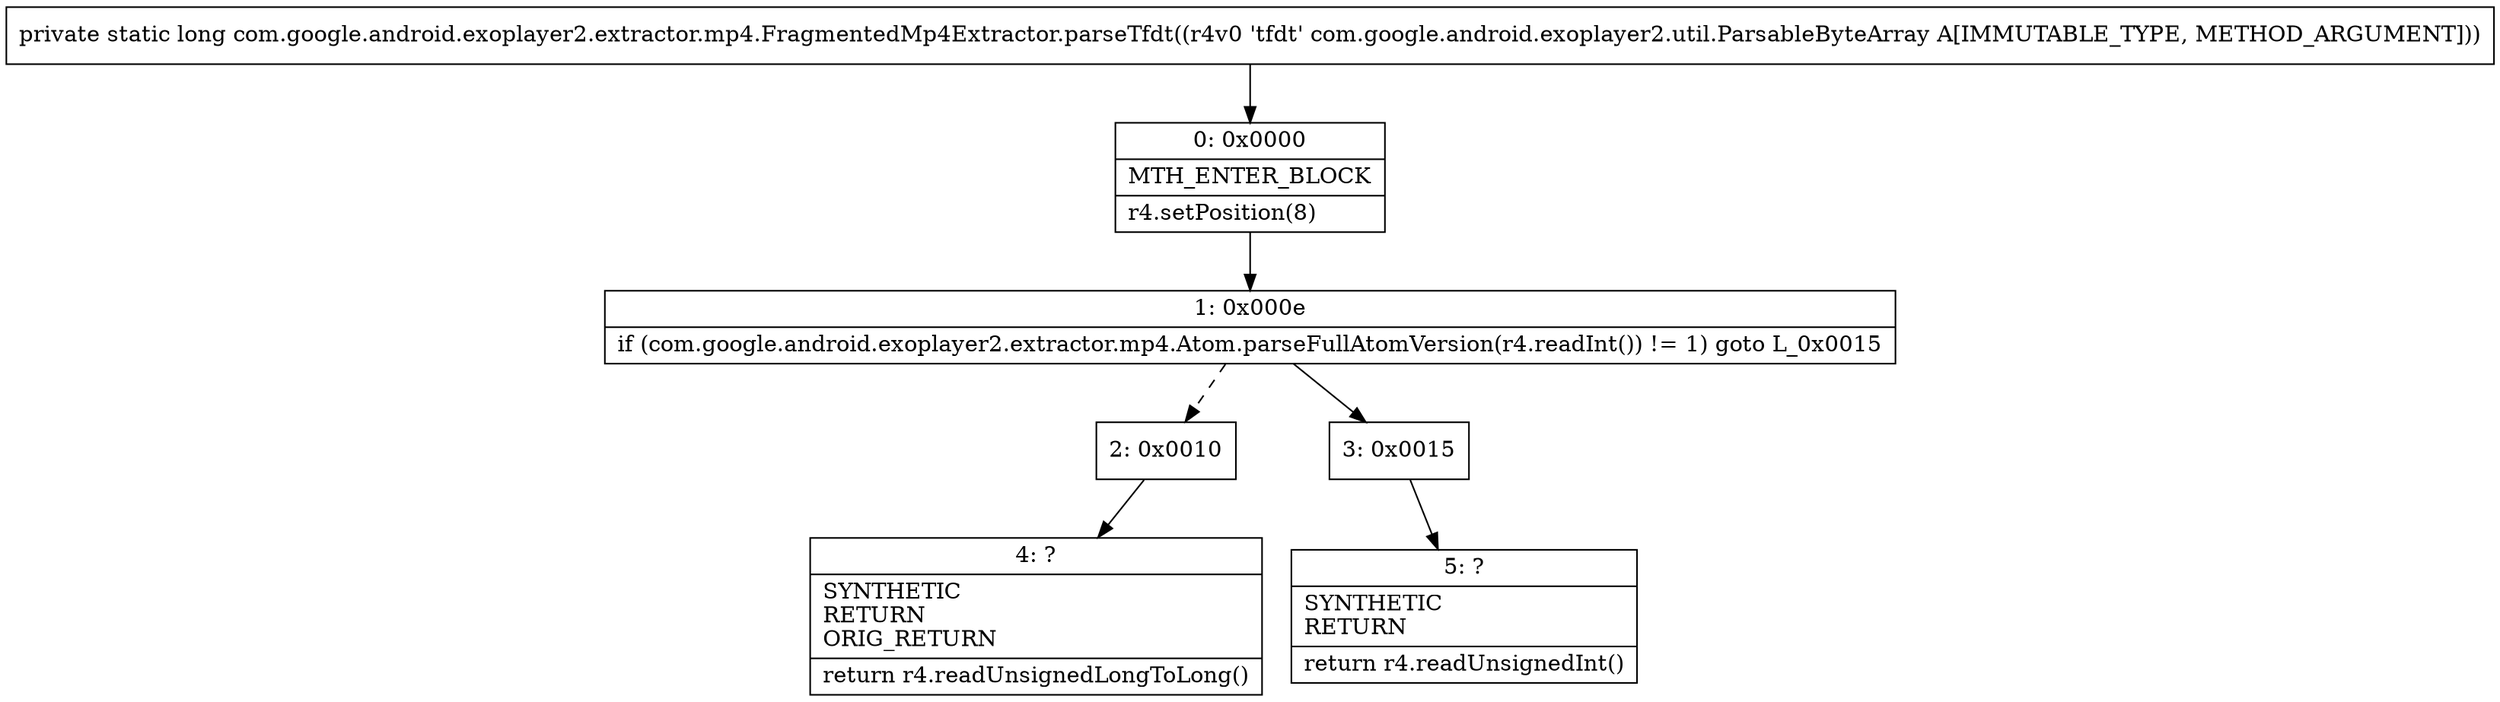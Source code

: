 digraph "CFG forcom.google.android.exoplayer2.extractor.mp4.FragmentedMp4Extractor.parseTfdt(Lcom\/google\/android\/exoplayer2\/util\/ParsableByteArray;)J" {
Node_0 [shape=record,label="{0\:\ 0x0000|MTH_ENTER_BLOCK\l|r4.setPosition(8)\l}"];
Node_1 [shape=record,label="{1\:\ 0x000e|if (com.google.android.exoplayer2.extractor.mp4.Atom.parseFullAtomVersion(r4.readInt()) != 1) goto L_0x0015\l}"];
Node_2 [shape=record,label="{2\:\ 0x0010}"];
Node_3 [shape=record,label="{3\:\ 0x0015}"];
Node_4 [shape=record,label="{4\:\ ?|SYNTHETIC\lRETURN\lORIG_RETURN\l|return r4.readUnsignedLongToLong()\l}"];
Node_5 [shape=record,label="{5\:\ ?|SYNTHETIC\lRETURN\l|return r4.readUnsignedInt()\l}"];
MethodNode[shape=record,label="{private static long com.google.android.exoplayer2.extractor.mp4.FragmentedMp4Extractor.parseTfdt((r4v0 'tfdt' com.google.android.exoplayer2.util.ParsableByteArray A[IMMUTABLE_TYPE, METHOD_ARGUMENT])) }"];
MethodNode -> Node_0;
Node_0 -> Node_1;
Node_1 -> Node_2[style=dashed];
Node_1 -> Node_3;
Node_2 -> Node_4;
Node_3 -> Node_5;
}

